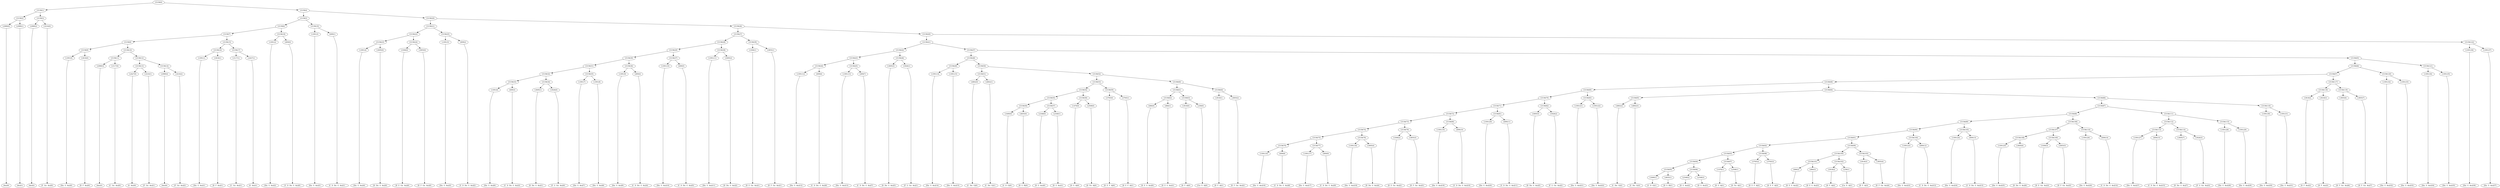 digraph sample{
"L2989(0)"->"[Ais](0)"
"L2989(1)"->"[Ais](1)"
"L5158(2)"->"L2989(0)"
"L5158(2)"->"L2989(1)"
"L2989(2)"->"[Ais](2)"
"L3216(0)"->"[F  Gis  Ais](0)"
"L5158(3)"->"L2989(2)"
"L5158(3)"->"L3216(0)"
"L5158(1)"->"L5158(2)"
"L5158(1)"->"L5158(3)"
"L1091(0)"->"[Dis  G  Ais](0)"
"L3618(0)"->"[D  F  Ais](0)"
"L5158(9)"->"L1091(0)"
"L5158(9)"->"L3618(0)"
"L2989(3)"->"[Ais](3)"
"L3117(0)"->"[C  Gis  Ais](0)"
"L5158(11)"->"L2989(3)"
"L5158(11)"->"L3117(0)"
"L2427(0)"->"[G  Ais](0)"
"L3216(1)"->"[F  Gis  Ais](1)"
"L5158(13)"->"L2427(0)"
"L5158(13)"->"L3216(1)"
"L2989(4)"->"[Ais](4)"
"L3216(2)"->"[F  Gis  Ais](2)"
"L5158(14)"->"L2989(4)"
"L5158(14)"->"L3216(2)"
"L5158(12)"->"L5158(13)"
"L5158(12)"->"L5158(14)"
"L5158(10)"->"L5158(11)"
"L5158(10)"->"L5158(12)"
"L5158(8)"->"L5158(9)"
"L5158(8)"->"L5158(10)"
"L1091(1)"->"[Dis  G  Ais](1)"
"L3618(1)"->"[D  F  Ais](1)"
"L5158(16)"->"L1091(1)"
"L5158(16)"->"L3618(1)"
"L3117(1)"->"[C  Gis  Ais](1)"
"L2427(1)"->"[G  Ais](1)"
"L5158(17)"->"L3117(1)"
"L5158(17)"->"L2427(1)"
"L5158(15)"->"L5158(16)"
"L5158(15)"->"L5158(17)"
"L5158(7)"->"L5158(8)"
"L5158(7)"->"L5158(15)"
"L1091(2)"->"[Dis  G  Ais](2)"
"L809(0)"->"[C  D  Dis  G  Ais](0)"
"L5158(18)"->"L1091(2)"
"L5158(18)"->"L809(0)"
"L5158(6)"->"L5158(7)"
"L5158(6)"->"L5158(18)"
"L1091(3)"->"[Dis  G  Ais](3)"
"L809(1)"->"[C  D  Dis  G  Ais](1)"
"L5158(19)"->"L1091(3)"
"L5158(19)"->"L809(1)"
"L5158(5)"->"L5158(6)"
"L5158(5)"->"L5158(19)"
"L1091(4)"->"[Dis  G  Ais](4)"
"L3695(0)"->"[D  Dis  G  Ais](0)"
"L5158(23)"->"L1091(4)"
"L5158(23)"->"L3695(0)"
"L3306(0)"->"[D  E  Gis  Ais](0)"
"L3855(0)"->"[D  F  Gis  Ais](0)"
"L5158(24)"->"L3306(0)"
"L5158(24)"->"L3855(0)"
"L5158(22)"->"L5158(23)"
"L5158(22)"->"L5158(24)"
"L1091(5)"->"[Dis  G  Ais](5)"
"L809(2)"->"[C  D  Dis  G  Ais](2)"
"L5158(25)"->"L1091(5)"
"L5158(25)"->"L809(2)"
"L5158(21)"->"L5158(22)"
"L5158(21)"->"L5158(25)"
"L1091(6)"->"[Dis  G  Ais](6)"
"L809(3)"->"[C  D  Dis  G  Ais](3)"
"L5158(33)"->"L1091(6)"
"L5158(33)"->"L809(3)"
"L3695(1)"->"[D  Dis  G  Ais](1)"
"L3026(0)"->"[F  G  Gis  Ais](0)"
"L5158(34)"->"L3695(1)"
"L5158(34)"->"L3026(0)"
"L5158(32)"->"L5158(33)"
"L5158(32)"->"L5158(34)"
"L1091(7)"->"[Dis  G  Ais](7)"
"L1091(8)"->"[Dis  G  Ais](8)"
"L5158(35)"->"L1091(7)"
"L5158(35)"->"L1091(8)"
"L5158(31)"->"L5158(32)"
"L5158(31)"->"L5158(35)"
"L1091(9)"->"[Dis  G  Ais](9)"
"L809(4)"->"[C  D  Dis  G  Ais](4)"
"L5158(36)"->"L1091(9)"
"L5158(36)"->"L809(4)"
"L5158(30)"->"L5158(31)"
"L5158(30)"->"L5158(36)"
"L1091(10)"->"[Dis  G  Ais](10)"
"L809(5)"->"[C  D  Dis  G  Ais](5)"
"L5158(37)"->"L1091(10)"
"L5158(37)"->"L809(5)"
"L5158(29)"->"L5158(30)"
"L5158(29)"->"L5158(37)"
"L1091(11)"->"[Dis  G  Ais](11)"
"L3695(2)"->"[D  Dis  G  Ais](2)"
"L5158(38)"->"L1091(11)"
"L5158(38)"->"L3695(2)"
"L5158(28)"->"L5158(29)"
"L5158(28)"->"L5158(38)"
"L3306(1)"->"[D  E  Gis  Ais](1)"
"L3855(1)"->"[D  F  Gis  Ais](1)"
"L5158(39)"->"L3306(1)"
"L5158(39)"->"L3855(1)"
"L5158(27)"->"L5158(28)"
"L5158(27)"->"L5158(39)"
"L1091(12)"->"[Dis  G  Ais](12)"
"L809(6)"->"[C  D  Dis  G  Ais](6)"
"L5158(44)"->"L1091(12)"
"L5158(44)"->"L809(6)"
"L1091(13)"->"[Dis  G  Ais](13)"
"L809(7)"->"[C  D  Dis  G  Ais](7)"
"L5158(45)"->"L1091(13)"
"L5158(45)"->"L809(7)"
"L5158(43)"->"L5158(44)"
"L5158(43)"->"L5158(45)"
"L3695(3)"->"[D  Dis  G  Ais](3)"
"L3026(1)"->"[F  G  Gis  Ais](1)"
"L5158(46)"->"L3695(3)"
"L5158(46)"->"L3026(1)"
"L5158(42)"->"L5158(43)"
"L5158(42)"->"L5158(46)"
"L1091(14)"->"[Dis  G  Ais](14)"
"L1091(15)"->"[Dis  G  Ais](15)"
"L5158(49)"->"L1091(14)"
"L5158(49)"->"L1091(15)"
"L4802(0)"->"[C  Dis  G](0)"
"L4802(1)"->"[C  Dis  G](1)"
"L5158(51)"->"L4802(0)"
"L5158(51)"->"L4802(1)"
"L3490(0)"->"[C  D  G](0)"
"L4655(0)"->"[D  G  B](0)"
"L5158(56)"->"L3490(0)"
"L5158(56)"->"L4655(0)"
"L2348(0)"->"[D  G  Ais](0)"
"L2348(1)"->"[D  G  Ais](1)"
"L5158(57)"->"L2348(0)"
"L5158(57)"->"L2348(1)"
"L5158(55)"->"L5158(56)"
"L5158(55)"->"L5158(57)"
"L1476(0)"->"[D  G  A](0)"
"L2508(0)"->"[D  Fis  A](0)"
"L5158(58)"->"L1476(0)"
"L5158(58)"->"L2508(0)"
"L5158(54)"->"L5158(55)"
"L5158(54)"->"L5158(58)"
"L3765(0)"->"[D  E  F  A](0)"
"L3765(1)"->"[D  E  F  A](1)"
"L5158(59)"->"L3765(0)"
"L5158(59)"->"L3765(1)"
"L5158(53)"->"L5158(54)"
"L5158(53)"->"L5158(59)"
"L866(0)"->"[D  E  G  Ais](0)"
"L866(1)"->"[D  E  G  Ais](1)"
"L5158(62)"->"L866(0)"
"L5158(62)"->"L866(1)"
"L3018(0)"->"[D  F  A](0)"
"L258(0)"->"[Cis  E  A](0)"
"L5158(63)"->"L3018(0)"
"L5158(63)"->"L258(0)"
"L5158(61)"->"L5158(62)"
"L5158(61)"->"L5158(63)"
"L3018(1)"->"[D  F  A](1)"
"L3855(2)"->"[D  F  Gis  Ais](2)"
"L5158(64)"->"L3018(1)"
"L5158(64)"->"L3855(2)"
"L5158(60)"->"L5158(61)"
"L5158(60)"->"L5158(64)"
"L5158(52)"->"L5158(53)"
"L5158(52)"->"L5158(60)"
"L5158(50)"->"L5158(51)"
"L5158(50)"->"L5158(52)"
"L5158(48)"->"L5158(49)"
"L5158(48)"->"L5158(50)"
"L1091(16)"->"[Dis  G  Ais](16)"
"L809(8)"->"[C  D  Dis  G  Ais](8)"
"L5158(76)"->"L1091(16)"
"L5158(76)"->"L809(8)"
"L1091(17)"->"[Dis  G  Ais](17)"
"L809(9)"->"[C  D  Dis  G  Ais](9)"
"L5158(77)"->"L1091(17)"
"L5158(77)"->"L809(9)"
"L5158(75)"->"L5158(76)"
"L5158(75)"->"L5158(77)"
"L1091(18)"->"[Dis  G  Ais](18)"
"L3695(4)"->"[D  Dis  G  Ais](4)"
"L5158(78)"->"L1091(18)"
"L5158(78)"->"L3695(4)"
"L5158(74)"->"L5158(75)"
"L5158(74)"->"L5158(78)"
"L3306(2)"->"[D  E  Gis  Ais](2)"
"L3855(3)"->"[D  F  Gis  Ais](3)"
"L5158(79)"->"L3306(2)"
"L5158(79)"->"L3855(3)"
"L5158(73)"->"L5158(74)"
"L5158(73)"->"L5158(79)"
"L1091(19)"->"[Dis  G  Ais](19)"
"L809(10)"->"[C  D  Dis  G  Ais](10)"
"L5158(80)"->"L1091(19)"
"L5158(80)"->"L809(10)"
"L5158(72)"->"L5158(73)"
"L5158(72)"->"L5158(80)"
"L1091(20)"->"[Dis  G  Ais](20)"
"L809(11)"->"[C  D  Dis  G  Ais](11)"
"L5158(81)"->"L1091(20)"
"L5158(81)"->"L809(11)"
"L5158(71)"->"L5158(72)"
"L5158(71)"->"L5158(81)"
"L3695(5)"->"[D  Dis  G  Ais](5)"
"L3026(2)"->"[F  G  Gis  Ais](2)"
"L5158(82)"->"L3695(5)"
"L5158(82)"->"L3026(2)"
"L5158(70)"->"L5158(71)"
"L5158(70)"->"L5158(82)"
"L1091(21)"->"[Dis  G  Ais](21)"
"L1091(22)"->"[Dis  G  Ais](22)"
"L5158(83)"->"L1091(21)"
"L5158(83)"->"L1091(22)"
"L5158(69)"->"L5158(70)"
"L5158(69)"->"L5158(83)"
"L4802(2)"->"[C  Dis  G](2)"
"L4802(3)"->"[C  Dis  G](3)"
"L5158(85)"->"L4802(2)"
"L5158(85)"->"L4802(3)"
"L3490(1)"->"[C  D  G](1)"
"L4655(1)"->"[D  G  B](1)"
"L5158(95)"->"L3490(1)"
"L5158(95)"->"L4655(1)"
"L2348(2)"->"[D  G  Ais](2)"
"L2348(3)"->"[D  G  Ais](3)"
"L5158(96)"->"L2348(2)"
"L5158(96)"->"L2348(3)"
"L5158(94)"->"L5158(95)"
"L5158(94)"->"L5158(96)"
"L1476(1)"->"[D  G  A](1)"
"L2508(1)"->"[D  Fis  A](1)"
"L5158(97)"->"L1476(1)"
"L5158(97)"->"L2508(1)"
"L5158(93)"->"L5158(94)"
"L5158(93)"->"L5158(97)"
"L3765(2)"->"[D  E  F  A](2)"
"L3765(3)"->"[D  E  F  A](3)"
"L5158(98)"->"L3765(2)"
"L5158(98)"->"L3765(3)"
"L5158(92)"->"L5158(93)"
"L5158(92)"->"L5158(98)"
"L866(2)"->"[D  E  G  Ais](2)"
"L866(3)"->"[D  E  G  Ais](3)"
"L5158(101)"->"L866(2)"
"L5158(101)"->"L866(3)"
"L3018(2)"->"[D  F  A](2)"
"L258(1)"->"[Cis  E  A](1)"
"L5158(102)"->"L3018(2)"
"L5158(102)"->"L258(1)"
"L5158(100)"->"L5158(101)"
"L5158(100)"->"L5158(102)"
"L3018(3)"->"[D  F  A](3)"
"L3855(4)"->"[D  F  Gis  Ais](4)"
"L5158(103)"->"L3018(3)"
"L5158(103)"->"L3855(4)"
"L5158(99)"->"L5158(100)"
"L5158(99)"->"L5158(103)"
"L5158(91)"->"L5158(92)"
"L5158(91)"->"L5158(99)"
"L1091(23)"->"[Dis  G  Ais](23)"
"L809(12)"->"[C  D  Dis  G  Ais](12)"
"L5158(104)"->"L1091(23)"
"L5158(104)"->"L809(12)"
"L5158(90)"->"L5158(91)"
"L5158(90)"->"L5158(104)"
"L1091(24)"->"[Dis  G  Ais](24)"
"L809(13)"->"[C  D  Dis  G  Ais](13)"
"L5158(105)"->"L1091(24)"
"L5158(105)"->"L809(13)"
"L5158(89)"->"L5158(90)"
"L5158(89)"->"L5158(105)"
"L1091(25)"->"[Dis  G  Ais](25)"
"L3695(6)"->"[D  Dis  G  Ais](6)"
"L5158(108)"->"L1091(25)"
"L5158(108)"->"L3695(6)"
"L3306(3)"->"[D  E  Gis  Ais](3)"
"L3855(5)"->"[D  F  Gis  Ais](5)"
"L5158(109)"->"L3306(3)"
"L5158(109)"->"L3855(5)"
"L5158(107)"->"L5158(108)"
"L5158(107)"->"L5158(109)"
"L1091(26)"->"[Dis  G  Ais](26)"
"L809(14)"->"[C  D  Dis  G  Ais](14)"
"L5158(110)"->"L1091(26)"
"L5158(110)"->"L809(14)"
"L5158(106)"->"L5158(107)"
"L5158(106)"->"L5158(110)"
"L5158(88)"->"L5158(89)"
"L5158(88)"->"L5158(106)"
"L1091(27)"->"[Dis  G  Ais](27)"
"L809(15)"->"[C  D  Dis  G  Ais](15)"
"L5158(113)"->"L1091(27)"
"L5158(113)"->"L809(15)"
"L3695(7)"->"[D  Dis  G  Ais](7)"
"L3026(3)"->"[F  G  Gis  Ais](3)"
"L5158(114)"->"L3695(7)"
"L5158(114)"->"L3026(3)"
"L5158(112)"->"L5158(113)"
"L5158(112)"->"L5158(114)"
"L1091(28)"->"[Dis  G  Ais](28)"
"L1091(29)"->"[Dis  G  Ais](29)"
"L5158(115)"->"L1091(28)"
"L5158(115)"->"L1091(29)"
"L5158(111)"->"L5158(112)"
"L5158(111)"->"L5158(115)"
"L5158(87)"->"L5158(88)"
"L5158(87)"->"L5158(111)"
"L1091(30)"->"[Dis  G  Ais](30)"
"L1091(31)"->"[Dis  G  Ais](31)"
"L5158(116)"->"L1091(30)"
"L5158(116)"->"L1091(31)"
"L5158(86)"->"L5158(87)"
"L5158(86)"->"L5158(116)"
"L5158(84)"->"L5158(85)"
"L5158(84)"->"L5158(86)"
"L5158(68)"->"L5158(69)"
"L5158(68)"->"L5158(84)"
"L3618(2)"->"[D  F  Ais](2)"
"L3618(3)"->"[D  F  Ais](3)"
"L5158(118)"->"L3618(2)"
"L5158(118)"->"L3618(3)"
"L3855(6)"->"[D  F  Gis  Ais](6)"
"L3855(7)"->"[D  F  Gis  Ais](7)"
"L5158(119)"->"L3855(6)"
"L5158(119)"->"L3855(7)"
"L5158(117)"->"L5158(118)"
"L5158(117)"->"L5158(119)"
"L5158(67)"->"L5158(68)"
"L5158(67)"->"L5158(117)"
"L1091(32)"->"[Dis  G  Ais](32)"
"L1091(33)"->"[Dis  G  Ais](33)"
"L5158(120)"->"L1091(32)"
"L5158(120)"->"L1091(33)"
"L5158(66)"->"L5158(67)"
"L5158(66)"->"L5158(120)"
"L1091(34)"->"[Dis  G  Ais](34)"
"L1091(35)"->"[Dis  G  Ais](35)"
"L5158(121)"->"L1091(34)"
"L5158(121)"->"L1091(35)"
"L5158(65)"->"L5158(66)"
"L5158(65)"->"L5158(121)"
"L5158(47)"->"L5158(48)"
"L5158(47)"->"L5158(65)"
"L5158(41)"->"L5158(42)"
"L5158(41)"->"L5158(47)"
"L1091(36)"->"[Dis  G  Ais](36)"
"L1091(37)"->"[Dis  G  Ais](37)"
"L5158(122)"->"L1091(36)"
"L5158(122)"->"L1091(37)"
"L5158(40)"->"L5158(41)"
"L5158(40)"->"L5158(122)"
"L5158(26)"->"L5158(27)"
"L5158(26)"->"L5158(40)"
"L5158(20)"->"L5158(21)"
"L5158(20)"->"L5158(26)"
"L5158(4)"->"L5158(5)"
"L5158(4)"->"L5158(20)"
"L5158(0)"->"L5158(1)"
"L5158(0)"->"L5158(4)"
{rank = min; "L5158(0)"}
{rank = same; "L5158(1)"; "L5158(4)";}
{rank = same; "L5158(2)"; "L5158(3)"; "L5158(5)"; "L5158(20)";}
{rank = same; "L2989(0)"; "L2989(1)"; "L2989(2)"; "L3216(0)"; "L5158(6)"; "L5158(19)"; "L5158(21)"; "L5158(26)";}
{rank = same; "L5158(7)"; "L5158(18)"; "L1091(3)"; "L809(1)"; "L5158(22)"; "L5158(25)"; "L5158(27)"; "L5158(40)";}
{rank = same; "L5158(8)"; "L5158(15)"; "L1091(2)"; "L809(0)"; "L5158(23)"; "L5158(24)"; "L1091(5)"; "L809(2)"; "L5158(28)"; "L5158(39)"; "L5158(41)"; "L5158(122)";}
{rank = same; "L5158(9)"; "L5158(10)"; "L5158(16)"; "L5158(17)"; "L1091(4)"; "L3695(0)"; "L3306(0)"; "L3855(0)"; "L5158(29)"; "L5158(38)"; "L3306(1)"; "L3855(1)"; "L5158(42)"; "L5158(47)"; "L1091(36)"; "L1091(37)";}
{rank = same; "L1091(0)"; "L3618(0)"; "L5158(11)"; "L5158(12)"; "L1091(1)"; "L3618(1)"; "L3117(1)"; "L2427(1)"; "L5158(30)"; "L5158(37)"; "L1091(11)"; "L3695(2)"; "L5158(43)"; "L5158(46)"; "L5158(48)"; "L5158(65)";}
{rank = same; "L2989(3)"; "L3117(0)"; "L5158(13)"; "L5158(14)"; "L5158(31)"; "L5158(36)"; "L1091(10)"; "L809(5)"; "L5158(44)"; "L5158(45)"; "L3695(3)"; "L3026(1)"; "L5158(49)"; "L5158(50)"; "L5158(66)"; "L5158(121)";}
{rank = same; "L2427(0)"; "L3216(1)"; "L2989(4)"; "L3216(2)"; "L5158(32)"; "L5158(35)"; "L1091(9)"; "L809(4)"; "L1091(12)"; "L809(6)"; "L1091(13)"; "L809(7)"; "L1091(14)"; "L1091(15)"; "L5158(51)"; "L5158(52)"; "L5158(67)"; "L5158(120)"; "L1091(34)"; "L1091(35)";}
{rank = same; "L5158(33)"; "L5158(34)"; "L1091(7)"; "L1091(8)"; "L4802(0)"; "L4802(1)"; "L5158(53)"; "L5158(60)"; "L5158(68)"; "L5158(117)"; "L1091(32)"; "L1091(33)";}
{rank = same; "L1091(6)"; "L809(3)"; "L3695(1)"; "L3026(0)"; "L5158(54)"; "L5158(59)"; "L5158(61)"; "L5158(64)"; "L5158(69)"; "L5158(84)"; "L5158(118)"; "L5158(119)";}
{rank = same; "L5158(55)"; "L5158(58)"; "L3765(0)"; "L3765(1)"; "L5158(62)"; "L5158(63)"; "L3018(1)"; "L3855(2)"; "L5158(70)"; "L5158(83)"; "L5158(85)"; "L5158(86)"; "L3618(2)"; "L3618(3)"; "L3855(6)"; "L3855(7)";}
{rank = same; "L5158(56)"; "L5158(57)"; "L1476(0)"; "L2508(0)"; "L866(0)"; "L866(1)"; "L3018(0)"; "L258(0)"; "L5158(71)"; "L5158(82)"; "L1091(21)"; "L1091(22)"; "L4802(2)"; "L4802(3)"; "L5158(87)"; "L5158(116)";}
{rank = same; "L3490(0)"; "L4655(0)"; "L2348(0)"; "L2348(1)"; "L5158(72)"; "L5158(81)"; "L3695(5)"; "L3026(2)"; "L5158(88)"; "L5158(111)"; "L1091(30)"; "L1091(31)";}
{rank = same; "L5158(73)"; "L5158(80)"; "L1091(20)"; "L809(11)"; "L5158(89)"; "L5158(106)"; "L5158(112)"; "L5158(115)";}
{rank = same; "L5158(74)"; "L5158(79)"; "L1091(19)"; "L809(10)"; "L5158(90)"; "L5158(105)"; "L5158(107)"; "L5158(110)"; "L5158(113)"; "L5158(114)"; "L1091(28)"; "L1091(29)";}
{rank = same; "L5158(75)"; "L5158(78)"; "L3306(2)"; "L3855(3)"; "L5158(91)"; "L5158(104)"; "L1091(24)"; "L809(13)"; "L5158(108)"; "L5158(109)"; "L1091(26)"; "L809(14)"; "L1091(27)"; "L809(15)"; "L3695(7)"; "L3026(3)";}
{rank = same; "L5158(76)"; "L5158(77)"; "L1091(18)"; "L3695(4)"; "L5158(92)"; "L5158(99)"; "L1091(23)"; "L809(12)"; "L1091(25)"; "L3695(6)"; "L3306(3)"; "L3855(5)";}
{rank = same; "L1091(16)"; "L809(8)"; "L1091(17)"; "L809(9)"; "L5158(93)"; "L5158(98)"; "L5158(100)"; "L5158(103)";}
{rank = same; "L5158(94)"; "L5158(97)"; "L3765(2)"; "L3765(3)"; "L5158(101)"; "L5158(102)"; "L3018(3)"; "L3855(4)";}
{rank = same; "L5158(95)"; "L5158(96)"; "L1476(1)"; "L2508(1)"; "L866(2)"; "L866(3)"; "L3018(2)"; "L258(1)";}
{rank = same; "L3490(1)"; "L4655(1)"; "L2348(2)"; "L2348(3)";}
{rank = max; "[Ais](0)"; "[Ais](1)"; "[Ais](2)"; "[Ais](3)"; "[Ais](4)"; "[C  D  Dis  G  Ais](0)"; "[C  D  Dis  G  Ais](1)"; "[C  D  Dis  G  Ais](10)"; "[C  D  Dis  G  Ais](11)"; "[C  D  Dis  G  Ais](12)"; "[C  D  Dis  G  Ais](13)"; "[C  D  Dis  G  Ais](14)"; "[C  D  Dis  G  Ais](15)"; "[C  D  Dis  G  Ais](2)"; "[C  D  Dis  G  Ais](3)"; "[C  D  Dis  G  Ais](4)"; "[C  D  Dis  G  Ais](5)"; "[C  D  Dis  G  Ais](6)"; "[C  D  Dis  G  Ais](7)"; "[C  D  Dis  G  Ais](8)"; "[C  D  Dis  G  Ais](9)"; "[C  D  G](0)"; "[C  D  G](1)"; "[C  Dis  G](0)"; "[C  Dis  G](1)"; "[C  Dis  G](2)"; "[C  Dis  G](3)"; "[C  Gis  Ais](0)"; "[C  Gis  Ais](1)"; "[Cis  E  A](0)"; "[Cis  E  A](1)"; "[D  Dis  G  Ais](0)"; "[D  Dis  G  Ais](1)"; "[D  Dis  G  Ais](2)"; "[D  Dis  G  Ais](3)"; "[D  Dis  G  Ais](4)"; "[D  Dis  G  Ais](5)"; "[D  Dis  G  Ais](6)"; "[D  Dis  G  Ais](7)"; "[D  E  F  A](0)"; "[D  E  F  A](1)"; "[D  E  F  A](2)"; "[D  E  F  A](3)"; "[D  E  G  Ais](0)"; "[D  E  G  Ais](1)"; "[D  E  G  Ais](2)"; "[D  E  G  Ais](3)"; "[D  E  Gis  Ais](0)"; "[D  E  Gis  Ais](1)"; "[D  E  Gis  Ais](2)"; "[D  E  Gis  Ais](3)"; "[D  F  A](0)"; "[D  F  A](1)"; "[D  F  A](2)"; "[D  F  A](3)"; "[D  F  Ais](0)"; "[D  F  Ais](1)"; "[D  F  Ais](2)"; "[D  F  Ais](3)"; "[D  F  Gis  Ais](0)"; "[D  F  Gis  Ais](1)"; "[D  F  Gis  Ais](2)"; "[D  F  Gis  Ais](3)"; "[D  F  Gis  Ais](4)"; "[D  F  Gis  Ais](5)"; "[D  F  Gis  Ais](6)"; "[D  F  Gis  Ais](7)"; "[D  Fis  A](0)"; "[D  Fis  A](1)"; "[D  G  A](0)"; "[D  G  A](1)"; "[D  G  Ais](0)"; "[D  G  Ais](1)"; "[D  G  Ais](2)"; "[D  G  Ais](3)"; "[D  G  B](0)"; "[D  G  B](1)"; "[Dis  G  Ais](0)"; "[Dis  G  Ais](1)"; "[Dis  G  Ais](10)"; "[Dis  G  Ais](11)"; "[Dis  G  Ais](12)"; "[Dis  G  Ais](13)"; "[Dis  G  Ais](14)"; "[Dis  G  Ais](15)"; "[Dis  G  Ais](16)"; "[Dis  G  Ais](17)"; "[Dis  G  Ais](18)"; "[Dis  G  Ais](19)"; "[Dis  G  Ais](2)"; "[Dis  G  Ais](20)"; "[Dis  G  Ais](21)"; "[Dis  G  Ais](22)"; "[Dis  G  Ais](23)"; "[Dis  G  Ais](24)"; "[Dis  G  Ais](25)"; "[Dis  G  Ais](26)"; "[Dis  G  Ais](27)"; "[Dis  G  Ais](28)"; "[Dis  G  Ais](29)"; "[Dis  G  Ais](3)"; "[Dis  G  Ais](30)"; "[Dis  G  Ais](31)"; "[Dis  G  Ais](32)"; "[Dis  G  Ais](33)"; "[Dis  G  Ais](34)"; "[Dis  G  Ais](35)"; "[Dis  G  Ais](36)"; "[Dis  G  Ais](37)"; "[Dis  G  Ais](4)"; "[Dis  G  Ais](5)"; "[Dis  G  Ais](6)"; "[Dis  G  Ais](7)"; "[Dis  G  Ais](8)"; "[Dis  G  Ais](9)"; "[F  G  Gis  Ais](0)"; "[F  G  Gis  Ais](1)"; "[F  G  Gis  Ais](2)"; "[F  G  Gis  Ais](3)"; "[F  Gis  Ais](0)"; "[F  Gis  Ais](1)"; "[F  Gis  Ais](2)"; "[G  Ais](0)"; "[G  Ais](1)";}
}